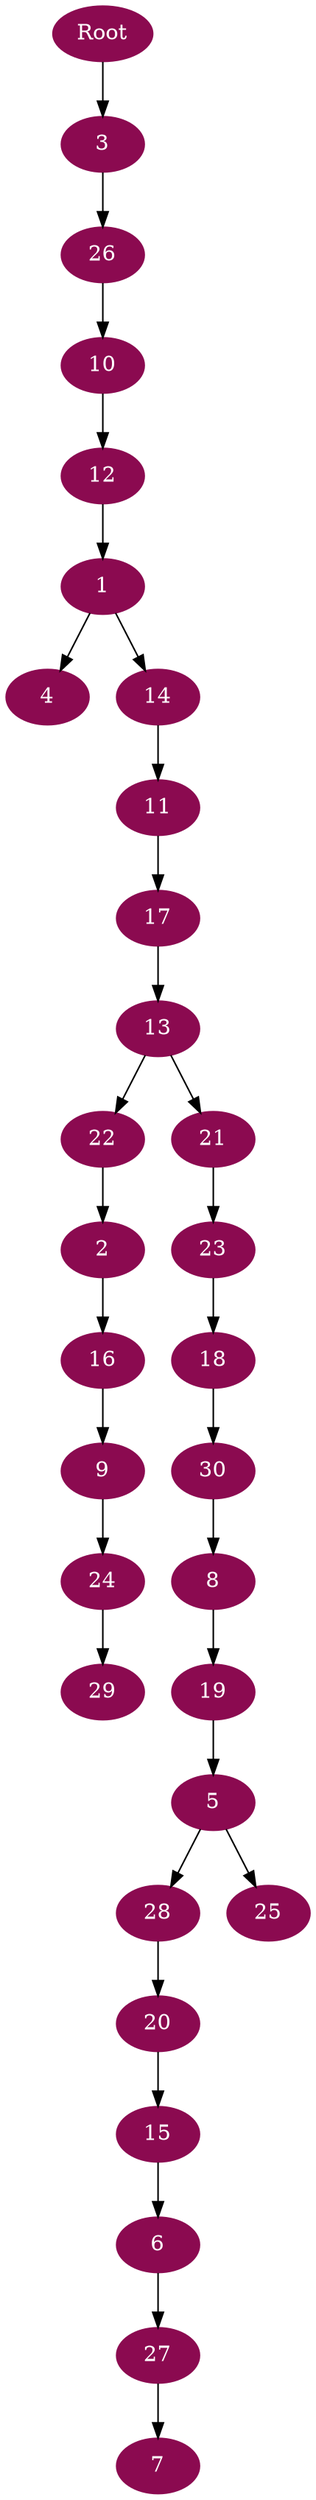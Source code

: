 digraph G {
node [color=deeppink4, style=filled, fontcolor=white];
12 -> 1;
22 -> 2;
Root -> 3;
1 -> 4;
19 -> 5;
15 -> 6;
27 -> 7;
30 -> 8;
16 -> 9;
26 -> 10;
14 -> 11;
10 -> 12;
17 -> 13;
1 -> 14;
20 -> 15;
2 -> 16;
11 -> 17;
23 -> 18;
8 -> 19;
28 -> 20;
13 -> 21;
13 -> 22;
21 -> 23;
9 -> 24;
5 -> 25;
3 -> 26;
6 -> 27;
5 -> 28;
24 -> 29;
18 -> 30;
}
